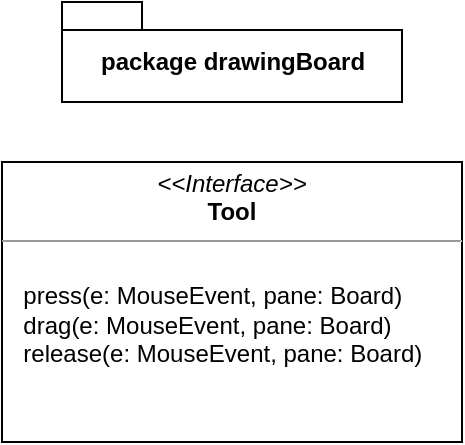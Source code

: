 <mxfile version="15.3.5" type="device"><diagram id="chf8JPJhfth5aQ87Xl96" name="第 1 页"><mxGraphModel dx="525" dy="632" grid="1" gridSize="10" guides="1" tooltips="1" connect="1" arrows="1" fold="1" page="1" pageScale="1" pageWidth="827" pageHeight="1169" math="0" shadow="0"><root><mxCell id="0"/><mxCell id="1" parent="0"/><mxCell id="n7LBZ-czHaen3iY_vEDF-1" value="package drawingBoard&lt;br&gt;" style="shape=folder;fontStyle=1;spacingTop=10;tabWidth=40;tabHeight=14;tabPosition=left;html=1;hachureGap=4;pointerEvents=0;" vertex="1" parent="1"><mxGeometry x="90" y="190" width="170" height="50" as="geometry"/></mxCell><mxCell id="n7LBZ-czHaen3iY_vEDF-2" value="&lt;p style=&quot;margin: 0px ; margin-top: 4px ; text-align: center&quot;&gt;&lt;i&gt;&amp;lt;&amp;lt;Interface&amp;gt;&amp;gt;&lt;/i&gt;&lt;br&gt;&lt;b&gt;Tool&lt;/b&gt;&lt;/p&gt;&lt;hr size=&quot;1&quot;&gt;&lt;p style=&quot;margin: 0px ; margin-left: 4px&quot;&gt;&lt;br&gt;&lt;/p&gt;&lt;p style=&quot;margin: 0px ; margin-left: 4px&quot;&gt;&amp;nbsp; press(e: MouseEvent, pane: Board)&lt;/p&gt;&lt;p style=&quot;margin: 0px ; margin-left: 4px&quot;&gt;&amp;nbsp;&amp;nbsp;&lt;span&gt;drag(e: MouseEvent, pane: Board)&lt;/span&gt;&lt;/p&gt;&lt;p style=&quot;margin: 0px 0px 0px 4px&quot;&gt;&amp;nbsp;&amp;nbsp;&lt;span&gt;release(e: MouseEvent, pane: Board)&lt;/span&gt;&lt;/p&gt;&lt;p style=&quot;margin: 0px 0px 0px 4px&quot;&gt;&amp;nbsp;&amp;nbsp;&lt;/p&gt;" style="verticalAlign=top;align=left;overflow=fill;fontSize=12;fontFamily=Helvetica;html=1;hachureGap=4;pointerEvents=0;" vertex="1" parent="1"><mxGeometry x="60" y="270" width="230" height="140" as="geometry"/></mxCell></root></mxGraphModel></diagram></mxfile>